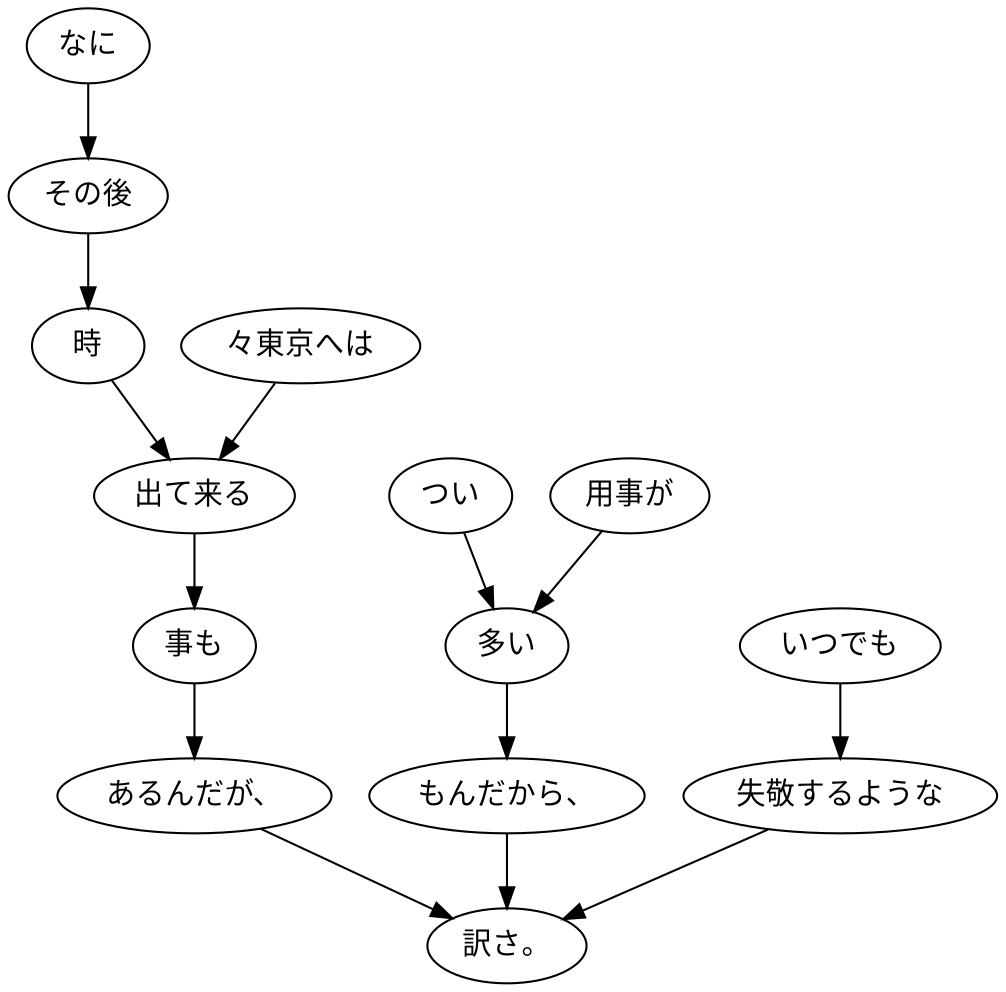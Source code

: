 digraph graph2312 {
	node0 [label="なに"];
	node1 [label="その後"];
	node2 [label="時"];
	node3 [label="々東京へは"];
	node4 [label="出て来る"];
	node5 [label="事も"];
	node6 [label="あるんだが、"];
	node7 [label="つい"];
	node8 [label="用事が"];
	node9 [label="多い"];
	node10 [label="もんだから、"];
	node11 [label="いつでも"];
	node12 [label="失敬するような"];
	node13 [label="訳さ。"];
	node0 -> node1;
	node1 -> node2;
	node2 -> node4;
	node3 -> node4;
	node4 -> node5;
	node5 -> node6;
	node6 -> node13;
	node7 -> node9;
	node8 -> node9;
	node9 -> node10;
	node10 -> node13;
	node11 -> node12;
	node12 -> node13;
}
